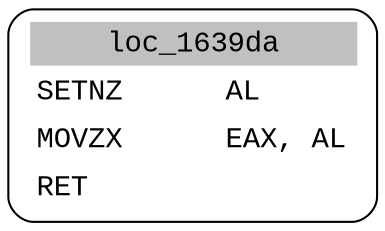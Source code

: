 digraph asm_graph {
1941 [
shape="Mrecord" fontname="Courier New"label =<<table border="0" cellborder="0" cellpadding="3"><tr><td align="center" colspan="2" bgcolor="grey">loc_1639da</td></tr><tr><td align="left">SETNZ      AL</td></tr><tr><td align="left">MOVZX      EAX, AL</td></tr><tr><td align="left">RET        </td></tr></table>> ];
}
